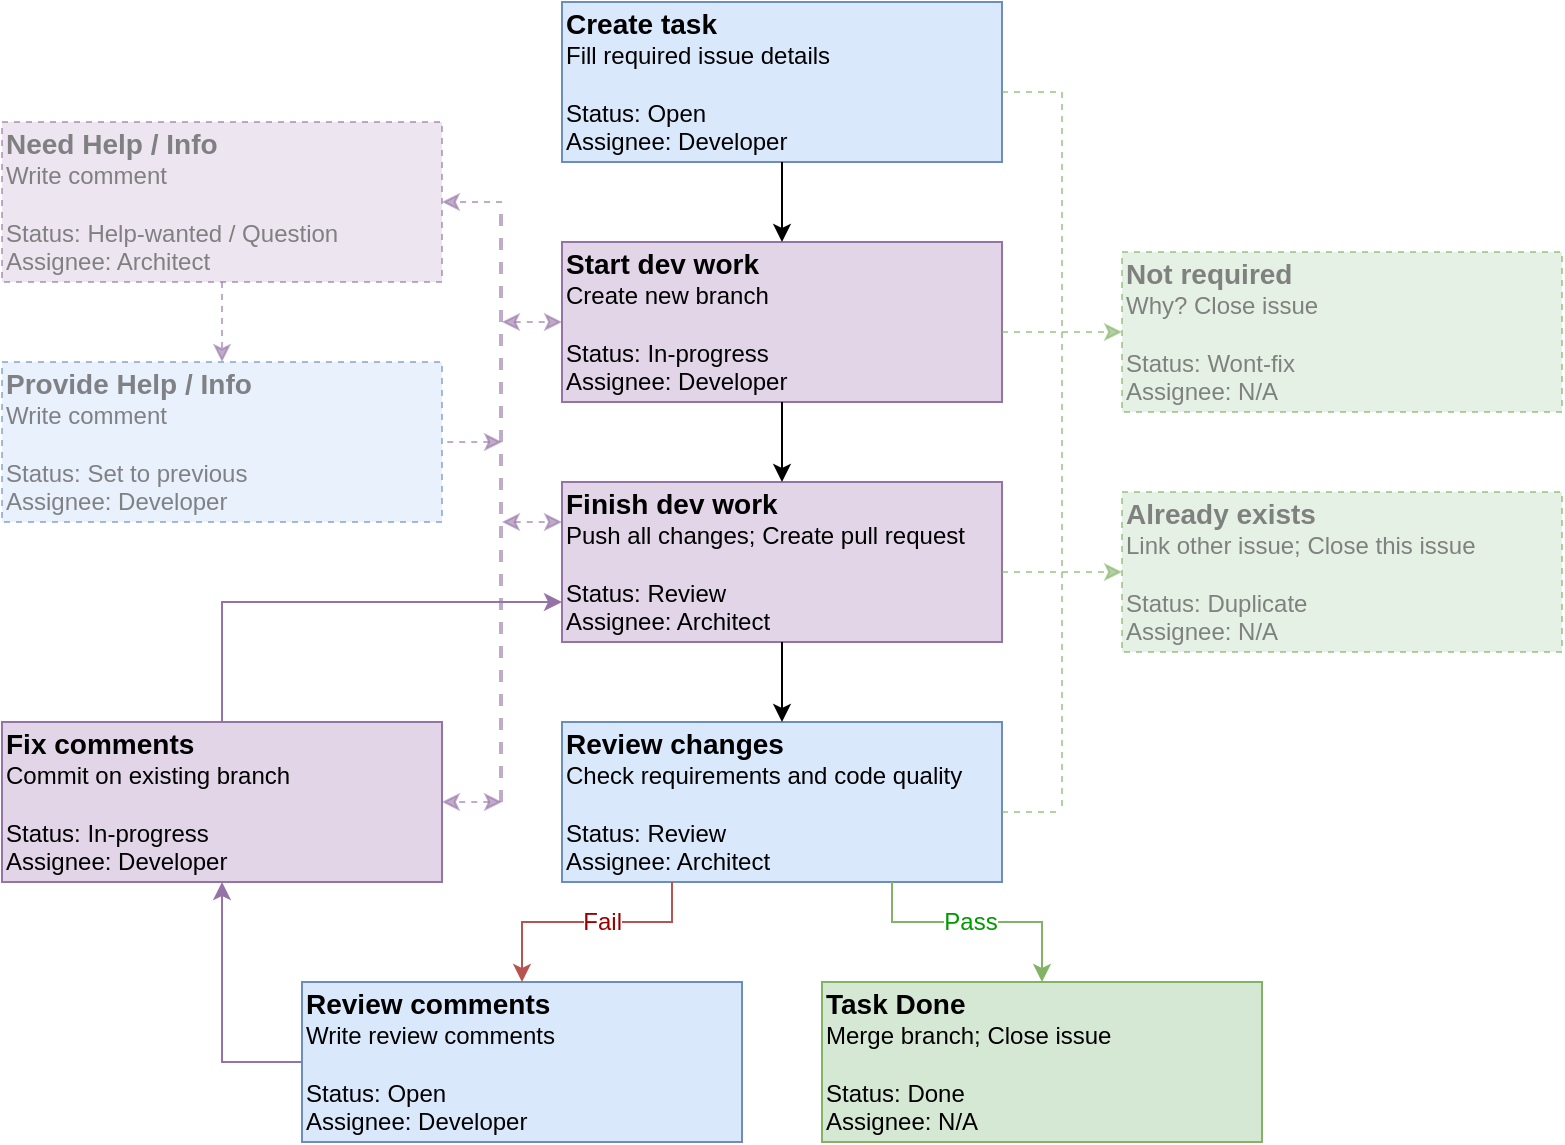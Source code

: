 <mxfile version="12.1.3" type="device" pages="1"><diagram id="W3-kdU2JOZ4nRwxuRUKr" name="Page-1"><mxGraphModel dx="1408" dy="748" grid="1" gridSize="10" guides="1" tooltips="1" connect="1" arrows="1" fold="1" page="1" pageScale="1" pageWidth="827" pageHeight="1169" math="0" shadow="0"><root><mxCell id="0"/><mxCell id="1" parent="0"/><mxCell id="Jwh_z-GTUnnx5Zu9mCtA-1" value="&lt;b&gt;&lt;font style=&quot;font-size: 14px&quot;&gt;Create task&lt;/font&gt;&lt;/b&gt;&lt;br&gt;&lt;font style=&quot;font-size: 12px&quot;&gt;Fill required issue details&lt;br&gt;&lt;/font&gt;&lt;br&gt;Status: Open&lt;br&gt;Assignee: Developer" style="rounded=0;whiteSpace=wrap;html=1;align=left;fillColor=#dae8fc;strokeColor=#6c8ebf;" vertex="1" parent="1"><mxGeometry x="300" y="40" width="220" height="80" as="geometry"/></mxCell><mxCell id="Jwh_z-GTUnnx5Zu9mCtA-2" value="&lt;b style=&quot;font-size: 14px&quot;&gt;Start dev work&lt;br&gt;&lt;/b&gt;Create new branch&lt;br&gt;&lt;br&gt;Status: In-progress&lt;br&gt;Assignee: Developer" style="rounded=0;whiteSpace=wrap;html=1;align=left;fillColor=#e1d5e7;strokeColor=#9673a6;" vertex="1" parent="1"><mxGeometry x="300" y="160" width="220" height="80" as="geometry"/></mxCell><mxCell id="Jwh_z-GTUnnx5Zu9mCtA-3" value="&lt;b style=&quot;font-size: 14px&quot;&gt;Finish dev work&lt;br&gt;&lt;/b&gt;Push all changes; Create pull request&lt;br&gt;&lt;br&gt;Status: Review&lt;br&gt;Assignee: Architect" style="rounded=0;whiteSpace=wrap;html=1;align=left;fillColor=#e1d5e7;strokeColor=#9673a6;" vertex="1" parent="1"><mxGeometry x="300" y="280" width="220" height="80" as="geometry"/></mxCell><mxCell id="Jwh_z-GTUnnx5Zu9mCtA-4" value="&lt;b style=&quot;font-size: 14px&quot;&gt;Review changes&lt;br&gt;&lt;/b&gt;Check requirements and code quality&lt;br&gt;&lt;br&gt;Status: Review&lt;br&gt;Assignee: Architect" style="rounded=0;whiteSpace=wrap;html=1;align=left;fillColor=#dae8fc;strokeColor=#6c8ebf;" vertex="1" parent="1"><mxGeometry x="300" y="400" width="220" height="80" as="geometry"/></mxCell><mxCell id="Jwh_z-GTUnnx5Zu9mCtA-5" value="&lt;b style=&quot;font-size: 14px&quot;&gt;Task Done&lt;br&gt;&lt;/b&gt;Merge branch; Close issue&lt;br&gt;&lt;br&gt;Status: Done&lt;br&gt;Assignee: N/A" style="rounded=0;whiteSpace=wrap;html=1;align=left;fillColor=#d5e8d4;strokeColor=#82b366;" vertex="1" parent="1"><mxGeometry x="430" y="530" width="220" height="80" as="geometry"/></mxCell><mxCell id="Jwh_z-GTUnnx5Zu9mCtA-6" value="&lt;b style=&quot;font-size: 14px&quot;&gt;Review comments&lt;br&gt;&lt;/b&gt;Write review comments&lt;br&gt;&lt;br&gt;Status: Open&lt;br&gt;Assignee: Developer" style="rounded=0;whiteSpace=wrap;html=1;align=left;fillColor=#dae8fc;strokeColor=#6c8ebf;" vertex="1" parent="1"><mxGeometry x="170" y="530" width="220" height="80" as="geometry"/></mxCell><mxCell id="Jwh_z-GTUnnx5Zu9mCtA-7" value="&lt;b style=&quot;font-size: 14px&quot;&gt;Fix&amp;nbsp;comments&lt;br&gt;&lt;/b&gt;Commit on existing branch&lt;br&gt;&lt;br&gt;Status: In-progress&lt;br&gt;Assignee: Developer" style="rounded=0;whiteSpace=wrap;html=1;align=left;fillColor=#e1d5e7;strokeColor=#9673a6;" vertex="1" parent="1"><mxGeometry x="20" y="400" width="220" height="80" as="geometry"/></mxCell><mxCell id="Jwh_z-GTUnnx5Zu9mCtA-8" value="&lt;b style=&quot;font-size: 14px&quot;&gt;Not required&lt;br&gt;&lt;/b&gt;Why? Close issue&lt;br&gt;&lt;br&gt;Status: Wont-fix&lt;br&gt;Assignee: N/A" style="rounded=0;whiteSpace=wrap;html=1;align=left;fillColor=#d5e8d4;strokeColor=#82b366;comic=0;glass=0;fontStyle=0;shadow=0;dashed=1;fontColor=#666666;fillOpacity=100;strokeOpacity=100;opacity=60;textOpacity=80;" vertex="1" parent="1"><mxGeometry x="580" y="165" width="220" height="80" as="geometry"/></mxCell><mxCell id="Jwh_z-GTUnnx5Zu9mCtA-9" value="&lt;span style=&quot;font-size: 14px&quot;&gt;&lt;b&gt;Already exists&lt;/b&gt;&lt;/span&gt;&lt;br&gt;Link other issue; Close this issue&lt;br&gt;&lt;br&gt;Status: Duplicate&lt;br&gt;Assignee: N/A" style="rounded=0;whiteSpace=wrap;html=1;align=left;fillColor=#d5e8d4;strokeColor=#82b366;comic=0;glass=0;fontStyle=0;shadow=0;dashed=1;fontColor=#666666;fillOpacity=100;strokeOpacity=100;opacity=60;textOpacity=80;" vertex="1" parent="1"><mxGeometry x="580" y="285" width="220" height="80" as="geometry"/></mxCell><mxCell id="Jwh_z-GTUnnx5Zu9mCtA-10" value="" style="endArrow=classic;html=1;exitX=0.5;exitY=1;exitDx=0;exitDy=0;entryX=0.5;entryY=0;entryDx=0;entryDy=0;" edge="1" parent="1" source="Jwh_z-GTUnnx5Zu9mCtA-1" target="Jwh_z-GTUnnx5Zu9mCtA-2"><mxGeometry width="50" height="50" relative="1" as="geometry"><mxPoint x="60" y="670" as="sourcePoint"/><mxPoint x="110" y="620" as="targetPoint"/></mxGeometry></mxCell><mxCell id="Jwh_z-GTUnnx5Zu9mCtA-12" value="" style="endArrow=classic;html=1;exitX=0.5;exitY=1;exitDx=0;exitDy=0;entryX=0.5;entryY=0;entryDx=0;entryDy=0;" edge="1" parent="1" source="Jwh_z-GTUnnx5Zu9mCtA-2" target="Jwh_z-GTUnnx5Zu9mCtA-3"><mxGeometry width="50" height="50" relative="1" as="geometry"><mxPoint x="430" y="250" as="sourcePoint"/><mxPoint x="240" y="220" as="targetPoint"/></mxGeometry></mxCell><mxCell id="Jwh_z-GTUnnx5Zu9mCtA-13" value="" style="endArrow=classic;html=1;exitX=0.5;exitY=1;exitDx=0;exitDy=0;entryX=0.5;entryY=0;entryDx=0;entryDy=0;" edge="1" parent="1" source="Jwh_z-GTUnnx5Zu9mCtA-3" target="Jwh_z-GTUnnx5Zu9mCtA-4"><mxGeometry width="50" height="50" relative="1" as="geometry"><mxPoint x="110" y="280" as="sourcePoint"/><mxPoint x="160" y="230" as="targetPoint"/></mxGeometry></mxCell><mxCell id="Jwh_z-GTUnnx5Zu9mCtA-27" value="" style="line;strokeWidth=1;direction=south;html=1;fontSize=12;fillColor=#d5e8d4;strokeColor=#82b366;dashed=1;opacity=60;" vertex="1" parent="1"><mxGeometry x="540" y="85" width="20" height="360" as="geometry"/></mxCell><mxCell id="Jwh_z-GTUnnx5Zu9mCtA-31" value="" style="line;strokeWidth=1;html=1;fontSize=12;fillColor=#d5e8d4;strokeColor=#82b366;dashed=1;opacity=60;" vertex="1" parent="1"><mxGeometry x="520" y="80" width="30" height="10" as="geometry"/></mxCell><mxCell id="Jwh_z-GTUnnx5Zu9mCtA-33" value="" style="line;strokeWidth=1;html=1;fontSize=12;fillColor=#d5e8d4;strokeColor=#82b366;dashed=1;opacity=60;" vertex="1" parent="1"><mxGeometry x="520" y="200" width="30" height="10" as="geometry"/></mxCell><mxCell id="Jwh_z-GTUnnx5Zu9mCtA-34" value="" style="line;strokeWidth=1;html=1;fontSize=12;fillColor=#d5e8d4;strokeColor=#82b366;dashed=1;opacity=60;" vertex="1" parent="1"><mxGeometry x="520" y="320" width="30" height="10" as="geometry"/></mxCell><mxCell id="Jwh_z-GTUnnx5Zu9mCtA-35" value="" style="line;strokeWidth=1;html=1;fontSize=12;fillColor=#d5e8d4;strokeColor=#82b366;dashed=1;opacity=60;" vertex="1" parent="1"><mxGeometry x="520" y="440" width="30" height="10" as="geometry"/></mxCell><mxCell id="Jwh_z-GTUnnx5Zu9mCtA-37" value="" style="endArrow=classic;html=1;fontSize=12;fontColor=#009900;exitX=1;exitY=0.5;exitDx=0;exitDy=0;exitPerimeter=0;entryX=0;entryY=0.5;entryDx=0;entryDy=0;fillColor=#d5e8d4;strokeColor=#82b366;dashed=1;opacity=60;" edge="1" parent="1" source="Jwh_z-GTUnnx5Zu9mCtA-33" target="Jwh_z-GTUnnx5Zu9mCtA-8"><mxGeometry width="50" height="50" relative="1" as="geometry"><mxPoint x="630" y="145" as="sourcePoint"/><mxPoint x="680" y="95" as="targetPoint"/></mxGeometry></mxCell><mxCell id="Jwh_z-GTUnnx5Zu9mCtA-38" value="" style="endArrow=classic;html=1;fontSize=12;fontColor=#009900;entryX=0;entryY=0.5;entryDx=0;entryDy=0;fillColor=#d5e8d4;strokeColor=#82b366;exitX=1;exitY=0.5;exitDx=0;exitDy=0;exitPerimeter=0;dashed=1;opacity=60;" edge="1" parent="1" source="Jwh_z-GTUnnx5Zu9mCtA-34" target="Jwh_z-GTUnnx5Zu9mCtA-9"><mxGeometry width="50" height="50" relative="1" as="geometry"><mxPoint x="610" y="85" as="sourcePoint"/><mxPoint x="610" y="215" as="targetPoint"/></mxGeometry></mxCell><mxCell id="Jwh_z-GTUnnx5Zu9mCtA-56" value="" style="edgeStyle=orthogonalEdgeStyle;rounded=0;orthogonalLoop=1;jettySize=auto;html=1;dashed=1;endArrow=classic;endFill=1;fontSize=12;fontColor=#666666;align=center;fillColor=#e1d5e7;strokeColor=#9673a6;textOpacity=80;opacity=60;" edge="1" parent="1" source="Jwh_z-GTUnnx5Zu9mCtA-39" target="Jwh_z-GTUnnx5Zu9mCtA-55"><mxGeometry relative="1" as="geometry"/></mxCell><mxCell id="Jwh_z-GTUnnx5Zu9mCtA-39" value="&lt;span style=&quot;font-size: 14px&quot;&gt;&lt;b&gt;Need Help / Info&lt;br&gt;&lt;/b&gt;&lt;/span&gt;Write comment&lt;br&gt;&lt;br&gt;Status: Help-wanted / Question&lt;br&gt;Assignee: Architect" style="rounded=0;whiteSpace=wrap;html=1;align=left;fillColor=#e1d5e7;strokeColor=#9673a6;dashed=1;textOpacity=80;fontColor=#666666;opacity=60;" vertex="1" parent="1"><mxGeometry x="20" y="100" width="220" height="80" as="geometry"/></mxCell><mxCell id="Jwh_z-GTUnnx5Zu9mCtA-41" value="" style="edgeStyle=orthogonalEdgeStyle;elbow=horizontal;endArrow=classic;html=1;fontSize=12;fontColor=#009900;exitX=0.25;exitY=1;exitDx=0;exitDy=0;rounded=0;entryX=0.5;entryY=0;entryDx=0;entryDy=0;fillColor=#f8cecc;strokeColor=#b85450;" edge="1" parent="1" source="Jwh_z-GTUnnx5Zu9mCtA-4" target="Jwh_z-GTUnnx5Zu9mCtA-6"><mxGeometry width="50" height="50" relative="1" as="geometry"><mxPoint x="170" y="410" as="sourcePoint"/><mxPoint x="310" y="350" as="targetPoint"/><Array as="points"><mxPoint x="355" y="500"/><mxPoint x="280" y="500"/></Array></mxGeometry></mxCell><mxCell id="Jwh_z-GTUnnx5Zu9mCtA-43" value="Fail" style="text;html=1;resizable=0;points=[];align=right;verticalAlign=middle;labelBackgroundColor=#ffffff;fontSize=12;fontColor=#990000;horizontal=1;labelBorderColor=none;spacing=2;spacingBottom=9;spacingLeft=2;spacingRight=9;" vertex="1" connectable="0" parent="Jwh_z-GTUnnx5Zu9mCtA-41"><mxGeometry x="-0.579" y="-10" relative="1" as="geometry"><mxPoint x="-9" y="14" as="offset"/></mxGeometry></mxCell><mxCell id="Jwh_z-GTUnnx5Zu9mCtA-42" value="Pass" style="edgeStyle=orthogonalEdgeStyle;elbow=horizontal;endArrow=classic;html=1;fontSize=12;fontColor=#009900;exitX=0.75;exitY=1;exitDx=0;exitDy=0;rounded=0;entryX=0.5;entryY=0;entryDx=0;entryDy=0;fillColor=#d5e8d4;strokeColor=#82b366;align=center;spacingRight=8;" edge="1" parent="1" source="Jwh_z-GTUnnx5Zu9mCtA-4" target="Jwh_z-GTUnnx5Zu9mCtA-5"><mxGeometry width="50" height="50" relative="1" as="geometry"><mxPoint x="365" y="490" as="sourcePoint"/><mxPoint x="320" y="540" as="targetPoint"/><Array as="points"><mxPoint x="465" y="500"/><mxPoint x="540" y="500"/></Array></mxGeometry></mxCell><mxCell id="Jwh_z-GTUnnx5Zu9mCtA-44" value="" style="edgeStyle=orthogonalEdgeStyle;elbow=horizontal;endArrow=classic;html=1;fontSize=12;fontColor=#009900;exitX=0;exitY=0.5;exitDx=0;exitDy=0;rounded=0;entryX=0.5;entryY=1;entryDx=0;entryDy=0;fillColor=#e1d5e7;strokeColor=#9673a6;" edge="1" parent="1" source="Jwh_z-GTUnnx5Zu9mCtA-6" target="Jwh_z-GTUnnx5Zu9mCtA-7"><mxGeometry width="50" height="50" relative="1" as="geometry"><mxPoint x="80" y="590" as="sourcePoint"/><mxPoint x="175" y="530" as="targetPoint"/><Array as="points"><mxPoint x="130" y="570"/></Array></mxGeometry></mxCell><mxCell id="Jwh_z-GTUnnx5Zu9mCtA-49" value="" style="endArrow=none;html=1;dashed=1;fontSize=12;fontColor=#666666;align=center;fillColor=#e1d5e7;strokeColor=#9673a6;opacity=60;strokeWidth=2;startSize=7;endSize=7;jumpSize=7;" edge="1" parent="1"><mxGeometry width="50" height="50" relative="1" as="geometry"><mxPoint x="269.5" y="440" as="sourcePoint"/><mxPoint x="269.5" y="140" as="targetPoint"/></mxGeometry></mxCell><mxCell id="Jwh_z-GTUnnx5Zu9mCtA-51" value="" style="endArrow=classic;html=1;dashed=1;fontSize=12;fontColor=#666666;align=center;entryX=0;entryY=0.25;entryDx=0;entryDy=0;endFill=1;fillColor=#e1d5e7;strokeColor=#9673a6;opacity=60;startArrow=classic;startFill=1;" edge="1" parent="1" target="Jwh_z-GTUnnx5Zu9mCtA-3"><mxGeometry width="50" height="50" relative="1" as="geometry"><mxPoint x="270" y="300" as="sourcePoint"/><mxPoint x="150" y="260" as="targetPoint"/></mxGeometry></mxCell><mxCell id="Jwh_z-GTUnnx5Zu9mCtA-52" value="" style="endArrow=classic;html=1;dashed=1;fontSize=12;fontColor=#666666;align=center;entryX=0;entryY=0.5;entryDx=0;entryDy=0;endFill=1;fillColor=#e1d5e7;strokeColor=#9673a6;opacity=60;startArrow=classic;startFill=1;" edge="1" parent="1" target="Jwh_z-GTUnnx5Zu9mCtA-2"><mxGeometry width="50" height="50" relative="1" as="geometry"><mxPoint x="270" y="200" as="sourcePoint"/><mxPoint x="310" y="310" as="targetPoint"/></mxGeometry></mxCell><mxCell id="Jwh_z-GTUnnx5Zu9mCtA-53" value="" style="endArrow=classic;html=1;dashed=1;fontSize=12;fontColor=#666666;align=center;entryX=1;entryY=0.5;entryDx=0;entryDy=0;fillColor=#e1d5e7;strokeColor=#9673a6;opacity=60;" edge="1" parent="1" target="Jwh_z-GTUnnx5Zu9mCtA-39"><mxGeometry width="50" height="50" relative="1" as="geometry"><mxPoint x="270" y="140" as="sourcePoint"/><mxPoint x="120" y="255" as="targetPoint"/></mxGeometry></mxCell><mxCell id="Jwh_z-GTUnnx5Zu9mCtA-54" value="" style="endArrow=classic;html=1;dashed=1;fontSize=12;fontColor=#666666;align=center;entryX=1;entryY=0.5;entryDx=0;entryDy=0;fillColor=#e1d5e7;strokeColor=#9673a6;opacity=60;startArrow=classic;startFill=1;" edge="1" parent="1" target="Jwh_z-GTUnnx5Zu9mCtA-7"><mxGeometry width="50" height="50" relative="1" as="geometry"><mxPoint x="270" y="440" as="sourcePoint"/><mxPoint x="130" y="280" as="targetPoint"/></mxGeometry></mxCell><mxCell id="Jwh_z-GTUnnx5Zu9mCtA-55" value="&lt;span style=&quot;font-size: 14px&quot;&gt;&lt;b&gt;Provide Help / Info&lt;br&gt;&lt;/b&gt;&lt;/span&gt;Write comment&lt;br&gt;&lt;br&gt;Status: Set to previous&lt;br&gt;Assignee: Developer" style="rounded=0;whiteSpace=wrap;html=1;align=left;fillColor=#dae8fc;strokeColor=#6c8ebf;dashed=1;textOpacity=80;fontColor=#666666;opacity=60;" vertex="1" parent="1"><mxGeometry x="20" y="220" width="220" height="80" as="geometry"/></mxCell><mxCell id="Jwh_z-GTUnnx5Zu9mCtA-60" value="" style="endArrow=none;html=1;dashed=1;fontSize=12;fontColor=#666666;align=center;entryX=1;entryY=0.5;entryDx=0;entryDy=0;fillColor=#e1d5e7;strokeColor=#9673a6;opacity=60;endFill=0;startArrow=classic;startFill=1;" edge="1" parent="1" target="Jwh_z-GTUnnx5Zu9mCtA-55"><mxGeometry width="50" height="50" relative="1" as="geometry"><mxPoint x="270" y="260" as="sourcePoint"/><mxPoint x="90" y="630" as="targetPoint"/></mxGeometry></mxCell><mxCell id="Jwh_z-GTUnnx5Zu9mCtA-22" value="" style="edgeStyle=orthogonalEdgeStyle;elbow=horizontal;endArrow=classic;html=1;fontSize=12;fontColor=#009900;exitX=0.5;exitY=0;exitDx=0;exitDy=0;rounded=0;fillColor=#e1d5e7;strokeColor=#9673a6;" edge="1" parent="1" source="Jwh_z-GTUnnx5Zu9mCtA-7"><mxGeometry width="50" height="50" relative="1" as="geometry"><mxPoint x="90" y="230" as="sourcePoint"/><mxPoint x="300" y="340" as="targetPoint"/><Array as="points"><mxPoint x="130" y="340"/></Array></mxGeometry></mxCell></root></mxGraphModel></diagram></mxfile>